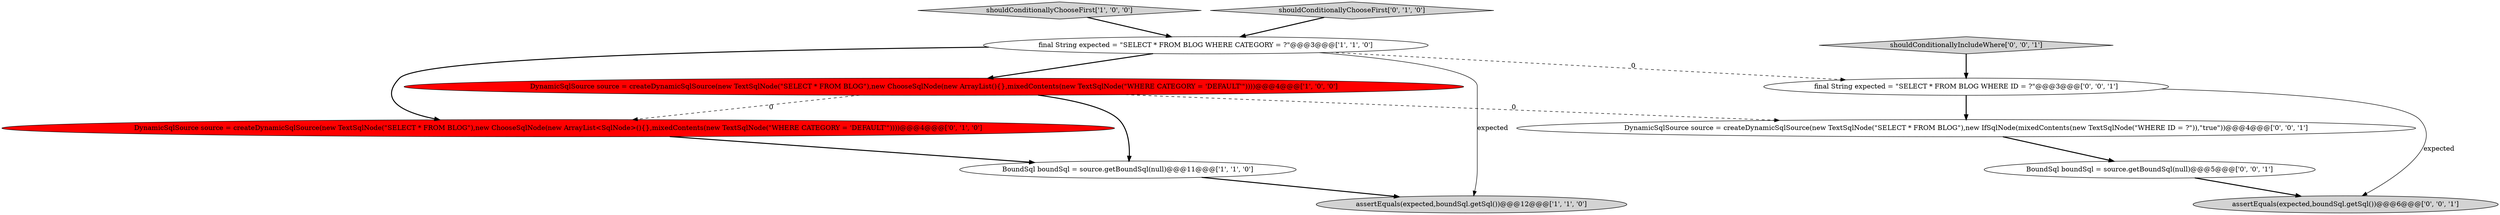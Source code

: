 digraph {
4 [style = filled, label = "assertEquals(expected,boundSql.getSql())@@@12@@@['1', '1', '0']", fillcolor = lightgray, shape = ellipse image = "AAA0AAABBB1BBB"];
2 [style = filled, label = "DynamicSqlSource source = createDynamicSqlSource(new TextSqlNode(\"SELECT * FROM BLOG\"),new ChooseSqlNode(new ArrayList(){},mixedContents(new TextSqlNode(\"WHERE CATEGORY = 'DEFAULT'\"))))@@@4@@@['1', '0', '0']", fillcolor = red, shape = ellipse image = "AAA1AAABBB1BBB"];
7 [style = filled, label = "DynamicSqlSource source = createDynamicSqlSource(new TextSqlNode(\"SELECT * FROM BLOG\"),new IfSqlNode(mixedContents(new TextSqlNode(\"WHERE ID = ?\")),\"true\"))@@@4@@@['0', '0', '1']", fillcolor = white, shape = ellipse image = "AAA0AAABBB3BBB"];
11 [style = filled, label = "BoundSql boundSql = source.getBoundSql(null)@@@5@@@['0', '0', '1']", fillcolor = white, shape = ellipse image = "AAA0AAABBB3BBB"];
9 [style = filled, label = "final String expected = \"SELECT * FROM BLOG WHERE ID = ?\"@@@3@@@['0', '0', '1']", fillcolor = white, shape = ellipse image = "AAA0AAABBB3BBB"];
0 [style = filled, label = "shouldConditionallyChooseFirst['1', '0', '0']", fillcolor = lightgray, shape = diamond image = "AAA0AAABBB1BBB"];
6 [style = filled, label = "shouldConditionallyChooseFirst['0', '1', '0']", fillcolor = lightgray, shape = diamond image = "AAA0AAABBB2BBB"];
8 [style = filled, label = "shouldConditionallyIncludeWhere['0', '0', '1']", fillcolor = lightgray, shape = diamond image = "AAA0AAABBB3BBB"];
5 [style = filled, label = "DynamicSqlSource source = createDynamicSqlSource(new TextSqlNode(\"SELECT * FROM BLOG\"),new ChooseSqlNode(new ArrayList<SqlNode>(){},mixedContents(new TextSqlNode(\"WHERE CATEGORY = 'DEFAULT'\"))))@@@4@@@['0', '1', '0']", fillcolor = red, shape = ellipse image = "AAA1AAABBB2BBB"];
10 [style = filled, label = "assertEquals(expected,boundSql.getSql())@@@6@@@['0', '0', '1']", fillcolor = lightgray, shape = ellipse image = "AAA0AAABBB3BBB"];
1 [style = filled, label = "BoundSql boundSql = source.getBoundSql(null)@@@11@@@['1', '1', '0']", fillcolor = white, shape = ellipse image = "AAA0AAABBB1BBB"];
3 [style = filled, label = "final String expected = \"SELECT * FROM BLOG WHERE CATEGORY = ?\"@@@3@@@['1', '1', '0']", fillcolor = white, shape = ellipse image = "AAA0AAABBB1BBB"];
0->3 [style = bold, label=""];
6->3 [style = bold, label=""];
5->1 [style = bold, label=""];
2->5 [style = dashed, label="0"];
1->4 [style = bold, label=""];
3->5 [style = bold, label=""];
7->11 [style = bold, label=""];
3->2 [style = bold, label=""];
9->7 [style = bold, label=""];
3->9 [style = dashed, label="0"];
2->7 [style = dashed, label="0"];
11->10 [style = bold, label=""];
2->1 [style = bold, label=""];
9->10 [style = solid, label="expected"];
8->9 [style = bold, label=""];
3->4 [style = solid, label="expected"];
}

